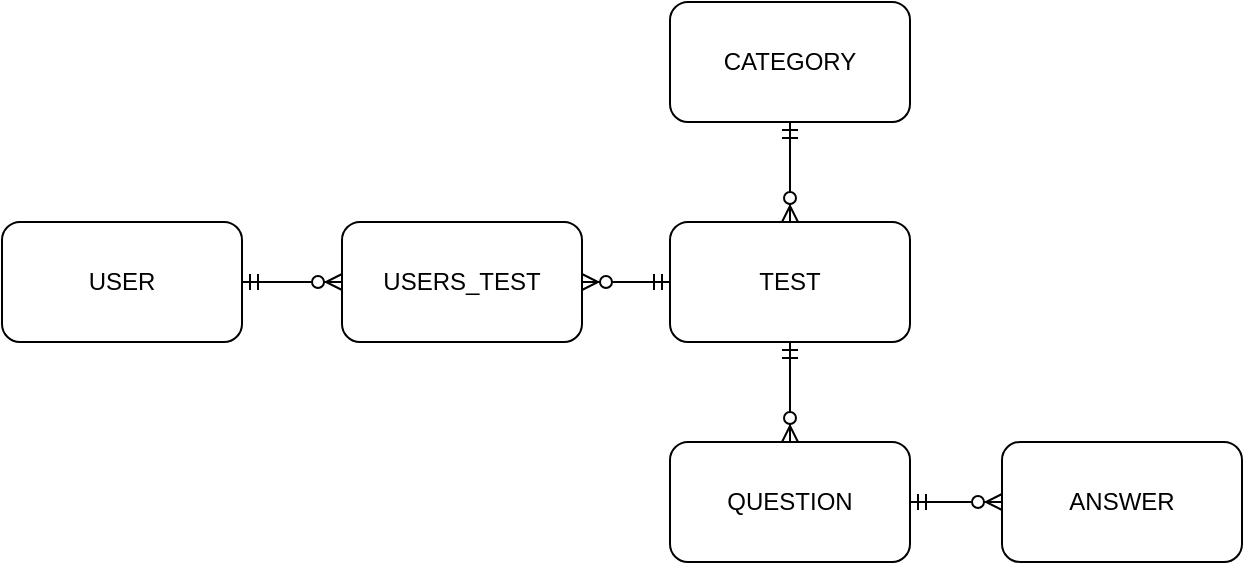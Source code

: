 <mxfile version="14.8.4"><diagram id="PiekDVCyaiSDA69sY66e" name="Страница 1"><mxGraphModel dx="868" dy="1613" grid="1" gridSize="10" guides="1" tooltips="1" connect="1" arrows="1" fold="1" page="1" pageScale="1" pageWidth="827" pageHeight="1169" math="0" shadow="0"><root><mxCell id="0"/><mxCell id="1" parent="0"/><mxCell id="hwsPKs7hK6oC_wF9-lU3-1" value="USER" style="rounded=1;whiteSpace=wrap;html=1;" parent="1" vertex="1"><mxGeometry x="80" y="10" width="120" height="60" as="geometry"/></mxCell><mxCell id="0GV7xwniS2Qyc6qvPMBQ-1" value="USERS_TEST" style="rounded=1;whiteSpace=wrap;html=1;" parent="1" vertex="1"><mxGeometry x="250" y="10" width="120" height="60" as="geometry"/></mxCell><mxCell id="0GV7xwniS2Qyc6qvPMBQ-2" value="CATEGORY" style="rounded=1;whiteSpace=wrap;html=1;" parent="1" vertex="1"><mxGeometry x="414" y="-100" width="120" height="60" as="geometry"/></mxCell><mxCell id="0GV7xwniS2Qyc6qvPMBQ-21" value="" style="edgeStyle=orthogonalEdgeStyle;rounded=1;orthogonalLoop=1;jettySize=auto;html=1;startArrow=ERmandOne;startFill=0;endArrow=ERzeroToMany;endFill=1;" parent="1" source="0GV7xwniS2Qyc6qvPMBQ-3" target="0GV7xwniS2Qyc6qvPMBQ-4" edge="1"><mxGeometry relative="1" as="geometry"/></mxCell><mxCell id="0GV7xwniS2Qyc6qvPMBQ-3" value="QUESTION" style="rounded=1;whiteSpace=wrap;html=1;" parent="1" vertex="1"><mxGeometry x="414" y="120" width="120" height="60" as="geometry"/></mxCell><mxCell id="0GV7xwniS2Qyc6qvPMBQ-4" value="ANSWER" style="rounded=1;whiteSpace=wrap;html=1;" parent="1" vertex="1"><mxGeometry x="580" y="120" width="120" height="60" as="geometry"/></mxCell><mxCell id="0GV7xwniS2Qyc6qvPMBQ-7" value="" style="edgeStyle=entityRelationEdgeStyle;fontSize=12;html=1;endArrow=ERzeroToMany;startArrow=ERmandOne;exitX=1;exitY=0.5;exitDx=0;exitDy=0;" parent="1" source="hwsPKs7hK6oC_wF9-lU3-1" target="0GV7xwniS2Qyc6qvPMBQ-1" edge="1"><mxGeometry width="100" height="100" relative="1" as="geometry"><mxPoint x="160" y="110" as="sourcePoint"/><mxPoint x="360" y="40" as="targetPoint"/></mxGeometry></mxCell><mxCell id="0GV7xwniS2Qyc6qvPMBQ-18" value="" style="edgeStyle=orthogonalEdgeStyle;rounded=1;orthogonalLoop=1;jettySize=auto;html=1;startArrow=ERzeroToMany;startFill=1;endArrow=ERmandOne;endFill=0;" parent="1" source="0GV7xwniS2Qyc6qvPMBQ-8" target="0GV7xwniS2Qyc6qvPMBQ-2" edge="1"><mxGeometry relative="1" as="geometry"/></mxCell><mxCell id="0GV7xwniS2Qyc6qvPMBQ-20" value="" style="edgeStyle=orthogonalEdgeStyle;rounded=1;orthogonalLoop=1;jettySize=auto;html=1;startArrow=ERmandOne;startFill=0;endArrow=ERzeroToMany;endFill=1;" parent="1" source="0GV7xwniS2Qyc6qvPMBQ-8" target="0GV7xwniS2Qyc6qvPMBQ-3" edge="1"><mxGeometry relative="1" as="geometry"/></mxCell><mxCell id="0GV7xwniS2Qyc6qvPMBQ-8" value="TEST" style="rounded=1;whiteSpace=wrap;html=1;" parent="1" vertex="1"><mxGeometry x="414" y="10" width="120" height="60" as="geometry"/></mxCell><mxCell id="0GV7xwniS2Qyc6qvPMBQ-11" value="" style="edgeStyle=entityRelationEdgeStyle;fontSize=12;html=1;endArrow=ERzeroToMany;startArrow=ERmandOne;" parent="1" source="0GV7xwniS2Qyc6qvPMBQ-8" target="0GV7xwniS2Qyc6qvPMBQ-1" edge="1"><mxGeometry width="100" height="100" relative="1" as="geometry"><mxPoint x="390" y="40" as="sourcePoint"/><mxPoint x="450" y="-60" as="targetPoint"/></mxGeometry></mxCell></root></mxGraphModel></diagram></mxfile>